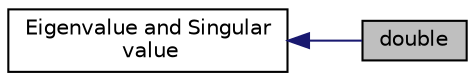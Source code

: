 digraph "double"
{
  edge [fontname="Helvetica",fontsize="10",labelfontname="Helvetica",labelfontsize="10"];
  node [fontname="Helvetica",fontsize="10",shape=record];
  rankdir=LR;
  Node0 [label="double",height=0.2,width=0.4,color="black", fillcolor="grey75", style="filled" fontcolor="black"];
  Node1 [label="Eigenvalue and Singular\l value",height=0.2,width=0.4,color="black", fillcolor="white", style="filled",URL="$group__eig.html"];
  Node1->Node0 [shape=plaintext, color="midnightblue", dir="back", style="solid"];
}
